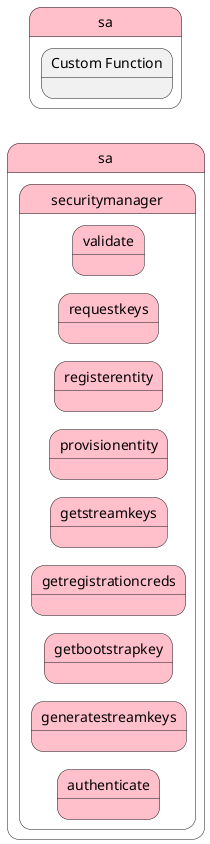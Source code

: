 @startuml
left to right direction


state "sa" as sa #pink {
}


state "sa" as pstatename #pink {
    state "Custom Function" as safunction {
    }
}

        state "sa" as sa #pink {
state "securitymanager" as sasecuritymanager #pink {
state "authenticate" as sasecuritymanagerauthenticate #pink {
}
}
}


        state "sa" as sa #pink {
state "securitymanager" as sasecuritymanager #pink {
state "generatestreamkeys" as sasecuritymanagergeneratestreamkeys #pink {
}
}
}


        state "sa" as sa #pink {
state "securitymanager" as sasecuritymanager #pink {
state "getbootstrapkey" as sasecuritymanagergetbootstrapkey #pink {
}
}
}


        state "sa" as sa #pink {
state "securitymanager" as sasecuritymanager #pink {
state "getregistrationcreds" as sasecuritymanagergetregistrationcreds #pink {
}
}
}


        state "sa" as sa #pink {
state "securitymanager" as sasecuritymanager #pink {
state "getstreamkeys" as sasecuritymanagergetstreamkeys #pink {
}
}
}


        state "sa" as sa #pink {
state "securitymanager" as sasecuritymanager #pink {
state "provisionentity" as sasecuritymanagerprovisionentity #pink {
}
}
}


        state "sa" as sa #pink {
state "securitymanager" as sasecuritymanager #pink {
state "registerentity" as sasecuritymanagerregisterentity #pink {
}
}
}


        state "sa" as sa #pink {
state "securitymanager" as sasecuritymanager #pink {
state "requestkeys" as sasecuritymanagerrequestkeys #pink {
}
}
}


        state "sa" as sa #pink {
state "securitymanager" as sasecuritymanager #pink {
state "validate" as sasecuritymanagervalidate #pink {
}
}
}






@enduml

